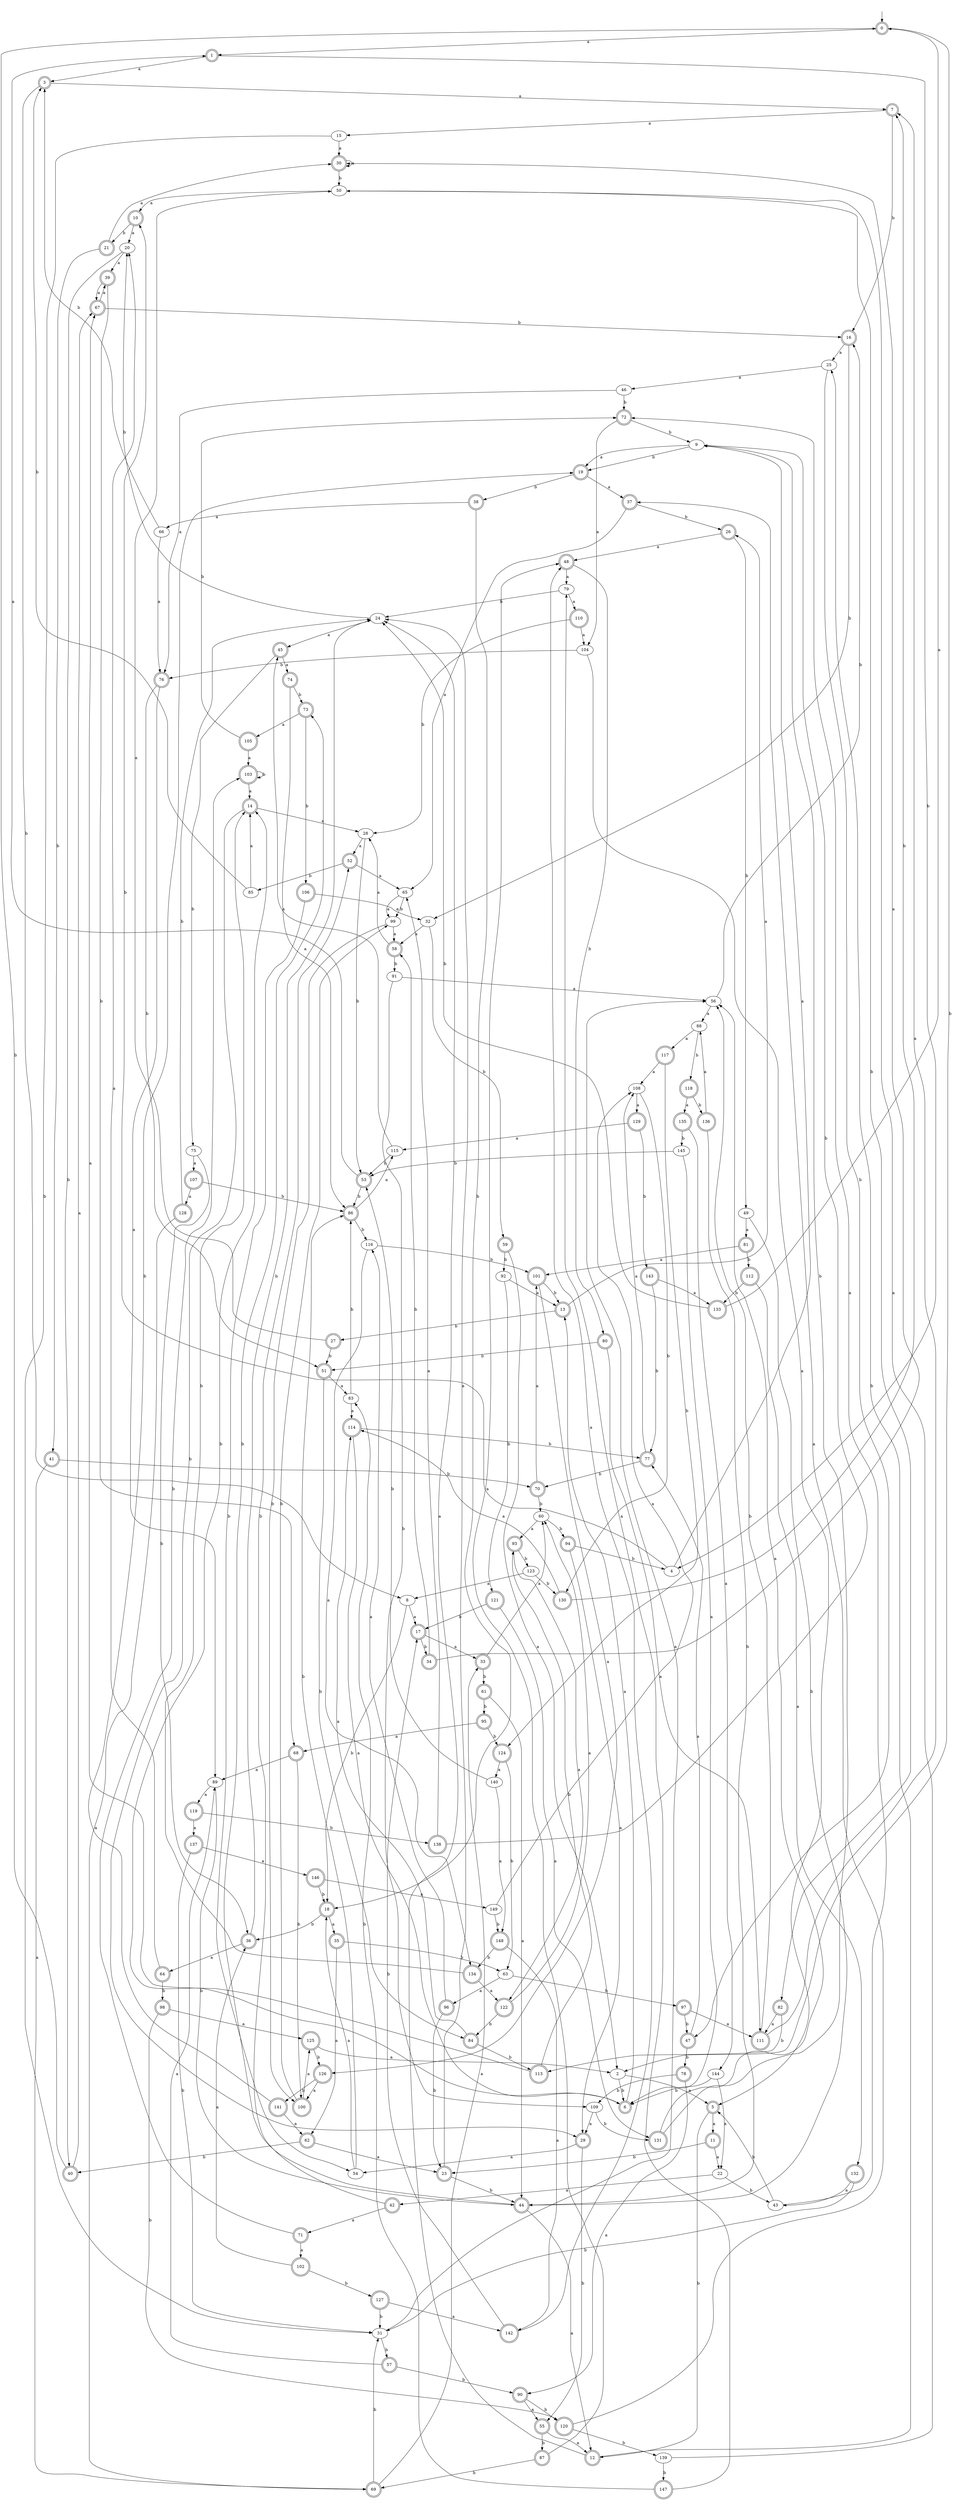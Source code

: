 digraph RandomDFA {
  __start0 [label="", shape=none];
  __start0 -> 0 [label=""];
  0 [shape=circle] [shape=doublecircle]
  0 -> 1 [label="a"]
  0 -> 2 [label="b"]
  1 [shape=doublecircle]
  1 -> 3 [label="a"]
  1 -> 4 [label="b"]
  2
  2 -> 5 [label="a"]
  2 -> 6 [label="b"]
  3 [shape=doublecircle]
  3 -> 7 [label="a"]
  3 -> 8 [label="b"]
  4
  4 -> 9 [label="a"]
  4 -> 10 [label="b"]
  5 [shape=doublecircle]
  5 -> 11 [label="a"]
  5 -> 12 [label="b"]
  6 [shape=doublecircle]
  6 -> 13 [label="a"]
  6 -> 14 [label="b"]
  7 [shape=doublecircle]
  7 -> 15 [label="a"]
  7 -> 16 [label="b"]
  8
  8 -> 17 [label="a"]
  8 -> 18 [label="b"]
  9
  9 -> 19 [label="a"]
  9 -> 19 [label="b"]
  10 [shape=doublecircle]
  10 -> 20 [label="a"]
  10 -> 21 [label="b"]
  11 [shape=doublecircle]
  11 -> 22 [label="a"]
  11 -> 23 [label="b"]
  12 [shape=doublecircle]
  12 -> 24 [label="a"]
  12 -> 25 [label="b"]
  13 [shape=doublecircle]
  13 -> 26 [label="a"]
  13 -> 27 [label="b"]
  14 [shape=doublecircle]
  14 -> 28 [label="a"]
  14 -> 29 [label="b"]
  15
  15 -> 30 [label="a"]
  15 -> 31 [label="b"]
  16 [shape=doublecircle]
  16 -> 25 [label="a"]
  16 -> 32 [label="b"]
  17 [shape=doublecircle]
  17 -> 33 [label="a"]
  17 -> 34 [label="b"]
  18 [shape=doublecircle]
  18 -> 35 [label="a"]
  18 -> 36 [label="b"]
  19 [shape=doublecircle]
  19 -> 37 [label="a"]
  19 -> 38 [label="b"]
  20
  20 -> 39 [label="a"]
  20 -> 40 [label="b"]
  21 [shape=doublecircle]
  21 -> 30 [label="a"]
  21 -> 41 [label="b"]
  22
  22 -> 42 [label="a"]
  22 -> 43 [label="b"]
  23 [shape=doublecircle]
  23 -> 24 [label="a"]
  23 -> 44 [label="b"]
  24
  24 -> 45 [label="a"]
  24 -> 20 [label="b"]
  25
  25 -> 46 [label="a"]
  25 -> 47 [label="b"]
  26 [shape=doublecircle]
  26 -> 48 [label="a"]
  26 -> 49 [label="b"]
  27 [shape=doublecircle]
  27 -> 50 [label="a"]
  27 -> 51 [label="b"]
  28
  28 -> 52 [label="a"]
  28 -> 53 [label="b"]
  29 [shape=doublecircle]
  29 -> 54 [label="a"]
  29 -> 55 [label="b"]
  30 [shape=doublecircle]
  30 -> 30 [label="a"]
  30 -> 50 [label="b"]
  31
  31 -> 56 [label="a"]
  31 -> 57 [label="b"]
  32
  32 -> 58 [label="a"]
  32 -> 59 [label="b"]
  33 [shape=doublecircle]
  33 -> 60 [label="a"]
  33 -> 61 [label="b"]
  34 [shape=doublecircle]
  34 -> 30 [label="a"]
  34 -> 58 [label="b"]
  35 [shape=doublecircle]
  35 -> 62 [label="a"]
  35 -> 63 [label="b"]
  36 [shape=doublecircle]
  36 -> 64 [label="a"]
  36 -> 24 [label="b"]
  37 [shape=doublecircle]
  37 -> 65 [label="a"]
  37 -> 26 [label="b"]
  38 [shape=doublecircle]
  38 -> 66 [label="a"]
  38 -> 18 [label="b"]
  39 [shape=doublecircle]
  39 -> 67 [label="a"]
  39 -> 68 [label="b"]
  40 [shape=doublecircle]
  40 -> 67 [label="a"]
  40 -> 0 [label="b"]
  41 [shape=doublecircle]
  41 -> 69 [label="a"]
  41 -> 70 [label="b"]
  42 [shape=doublecircle]
  42 -> 71 [label="a"]
  42 -> 52 [label="b"]
  43
  43 -> 72 [label="a"]
  43 -> 5 [label="b"]
  44 [shape=doublecircle]
  44 -> 12 [label="a"]
  44 -> 73 [label="b"]
  45 [shape=doublecircle]
  45 -> 74 [label="a"]
  45 -> 75 [label="b"]
  46
  46 -> 76 [label="a"]
  46 -> 72 [label="b"]
  47 [shape=doublecircle]
  47 -> 77 [label="a"]
  47 -> 78 [label="b"]
  48 [shape=doublecircle]
  48 -> 79 [label="a"]
  48 -> 80 [label="b"]
  49
  49 -> 81 [label="a"]
  49 -> 44 [label="b"]
  50
  50 -> 10 [label="a"]
  50 -> 82 [label="b"]
  51 [shape=doublecircle]
  51 -> 83 [label="a"]
  51 -> 84 [label="b"]
  52 [shape=doublecircle]
  52 -> 65 [label="a"]
  52 -> 85 [label="b"]
  53 [shape=doublecircle]
  53 -> 1 [label="a"]
  53 -> 86 [label="b"]
  54
  54 -> 18 [label="a"]
  54 -> 86 [label="b"]
  55 [shape=doublecircle]
  55 -> 12 [label="a"]
  55 -> 87 [label="b"]
  56
  56 -> 88 [label="a"]
  56 -> 16 [label="b"]
  57 [shape=doublecircle]
  57 -> 89 [label="a"]
  57 -> 90 [label="b"]
  58 [shape=doublecircle]
  58 -> 28 [label="a"]
  58 -> 91 [label="b"]
  59 [shape=doublecircle]
  59 -> 2 [label="a"]
  59 -> 92 [label="b"]
  60
  60 -> 93 [label="a"]
  60 -> 94 [label="b"]
  61 [shape=doublecircle]
  61 -> 44 [label="a"]
  61 -> 95 [label="b"]
  62 [shape=doublecircle]
  62 -> 23 [label="a"]
  62 -> 40 [label="b"]
  63
  63 -> 96 [label="a"]
  63 -> 97 [label="b"]
  64 [shape=doublecircle]
  64 -> 20 [label="a"]
  64 -> 98 [label="b"]
  65
  65 -> 99 [label="a"]
  65 -> 99 [label="b"]
  66
  66 -> 76 [label="a"]
  66 -> 3 [label="b"]
  67 [shape=doublecircle]
  67 -> 39 [label="a"]
  67 -> 16 [label="b"]
  68 [shape=doublecircle]
  68 -> 89 [label="a"]
  68 -> 100 [label="b"]
  69 [shape=doublecircle]
  69 -> 33 [label="a"]
  69 -> 31 [label="b"]
  70 [shape=doublecircle]
  70 -> 101 [label="a"]
  70 -> 60 [label="b"]
  71 [shape=doublecircle]
  71 -> 102 [label="a"]
  71 -> 103 [label="b"]
  72 [shape=doublecircle]
  72 -> 104 [label="a"]
  72 -> 9 [label="b"]
  73 [shape=doublecircle]
  73 -> 105 [label="a"]
  73 -> 106 [label="b"]
  74 [shape=doublecircle]
  74 -> 86 [label="a"]
  74 -> 73 [label="b"]
  75
  75 -> 107 [label="a"]
  75 -> 36 [label="b"]
  76 [shape=doublecircle]
  76 -> 89 [label="a"]
  76 -> 51 [label="b"]
  77 [shape=doublecircle]
  77 -> 108 [label="a"]
  77 -> 70 [label="b"]
  78 [shape=doublecircle]
  78 -> 90 [label="a"]
  78 -> 109 [label="b"]
  79
  79 -> 110 [label="a"]
  79 -> 24 [label="b"]
  80 [shape=doublecircle]
  80 -> 111 [label="a"]
  80 -> 51 [label="b"]
  81 [shape=doublecircle]
  81 -> 101 [label="a"]
  81 -> 112 [label="b"]
  82 [shape=doublecircle]
  82 -> 111 [label="a"]
  82 -> 113 [label="b"]
  83
  83 -> 114 [label="a"]
  83 -> 86 [label="b"]
  84 [shape=doublecircle]
  84 -> 114 [label="a"]
  84 -> 113 [label="b"]
  85
  85 -> 14 [label="a"]
  85 -> 3 [label="b"]
  86 [shape=doublecircle]
  86 -> 115 [label="a"]
  86 -> 116 [label="b"]
  87 [shape=doublecircle]
  87 -> 48 [label="a"]
  87 -> 69 [label="b"]
  88
  88 -> 117 [label="a"]
  88 -> 118 [label="b"]
  89
  89 -> 119 [label="a"]
  89 -> 44 [label="b"]
  90 [shape=doublecircle]
  90 -> 55 [label="a"]
  90 -> 120 [label="b"]
  91
  91 -> 56 [label="a"]
  91 -> 109 [label="b"]
  92
  92 -> 13 [label="a"]
  92 -> 121 [label="b"]
  93 [shape=doublecircle]
  93 -> 122 [label="a"]
  93 -> 123 [label="b"]
  94 [shape=doublecircle]
  94 -> 29 [label="a"]
  94 -> 4 [label="b"]
  95 [shape=doublecircle]
  95 -> 68 [label="a"]
  95 -> 124 [label="b"]
  96 [shape=doublecircle]
  96 -> 116 [label="a"]
  96 -> 23 [label="b"]
  97 [shape=doublecircle]
  97 -> 111 [label="a"]
  97 -> 47 [label="b"]
  98 [shape=doublecircle]
  98 -> 125 [label="a"]
  98 -> 120 [label="b"]
  99
  99 -> 58 [label="a"]
  99 -> 100 [label="b"]
  100 [shape=doublecircle]
  100 -> 125 [label="a"]
  100 -> 99 [label="b"]
  101 [shape=doublecircle]
  101 -> 126 [label="a"]
  101 -> 13 [label="b"]
  102 [shape=doublecircle]
  102 -> 36 [label="a"]
  102 -> 127 [label="b"]
  103 [shape=doublecircle]
  103 -> 14 [label="a"]
  103 -> 103 [label="b"]
  104
  104 -> 5 [label="a"]
  104 -> 76 [label="b"]
  105 [shape=doublecircle]
  105 -> 103 [label="a"]
  105 -> 72 [label="b"]
  106 [shape=doublecircle]
  106 -> 32 [label="a"]
  106 -> 54 [label="b"]
  107 [shape=doublecircle]
  107 -> 128 [label="a"]
  107 -> 86 [label="b"]
  108
  108 -> 129 [label="a"]
  108 -> 130 [label="b"]
  109
  109 -> 29 [label="a"]
  109 -> 131 [label="b"]
  110 [shape=doublecircle]
  110 -> 104 [label="a"]
  110 -> 28 [label="b"]
  111 [shape=doublecircle]
  111 -> 7 [label="a"]
  111 -> 56 [label="b"]
  112 [shape=doublecircle]
  112 -> 132 [label="a"]
  112 -> 133 [label="b"]
  113 [shape=doublecircle]
  113 -> 67 [label="a"]
  113 -> 93 [label="b"]
  114 [shape=doublecircle]
  114 -> 6 [label="a"]
  114 -> 77 [label="b"]
  115
  115 -> 45 [label="a"]
  115 -> 53 [label="b"]
  116
  116 -> 134 [label="a"]
  116 -> 101 [label="b"]
  117 [shape=doublecircle]
  117 -> 108 [label="a"]
  117 -> 124 [label="b"]
  118 [shape=doublecircle]
  118 -> 135 [label="a"]
  118 -> 136 [label="b"]
  119 [shape=doublecircle]
  119 -> 137 [label="a"]
  119 -> 138 [label="b"]
  120 [shape=doublecircle]
  120 -> 37 [label="a"]
  120 -> 139 [label="b"]
  121 [shape=doublecircle]
  121 -> 131 [label="a"]
  121 -> 17 [label="b"]
  122 [shape=doublecircle]
  122 -> 60 [label="a"]
  122 -> 84 [label="b"]
  123
  123 -> 8 [label="a"]
  123 -> 130 [label="b"]
  124 [shape=doublecircle]
  124 -> 140 [label="a"]
  124 -> 63 [label="b"]
  125 [shape=doublecircle]
  125 -> 2 [label="a"]
  125 -> 126 [label="b"]
  126 [shape=doublecircle]
  126 -> 100 [label="a"]
  126 -> 141 [label="b"]
  127 [shape=doublecircle]
  127 -> 142 [label="a"]
  127 -> 31 [label="b"]
  128 [shape=doublecircle]
  128 -> 69 [label="a"]
  128 -> 24 [label="b"]
  129 [shape=doublecircle]
  129 -> 115 [label="a"]
  129 -> 143 [label="b"]
  130 [shape=doublecircle]
  130 -> 114 [label="a"]
  130 -> 7 [label="b"]
  131 [shape=doublecircle]
  131 -> 56 [label="a"]
  131 -> 9 [label="b"]
  132 [shape=doublecircle]
  132 -> 43 [label="a"]
  132 -> 31 [label="b"]
  133 [shape=doublecircle]
  133 -> 0 [label="a"]
  133 -> 24 [label="b"]
  134 [shape=doublecircle]
  134 -> 122 [label="a"]
  134 -> 14 [label="b"]
  135 [shape=doublecircle]
  135 -> 144 [label="a"]
  135 -> 145 [label="b"]
  136 [shape=doublecircle]
  136 -> 88 [label="a"]
  136 -> 44 [label="b"]
  137 [shape=doublecircle]
  137 -> 146 [label="a"]
  137 -> 31 [label="b"]
  138 [shape=doublecircle]
  138 -> 65 [label="a"]
  138 -> 9 [label="b"]
  139
  139 -> 50 [label="a"]
  139 -> 147 [label="b"]
  140
  140 -> 148 [label="a"]
  140 -> 53 [label="b"]
  141 [shape=doublecircle]
  141 -> 62 [label="a"]
  141 -> 19 [label="b"]
  142 [shape=doublecircle]
  142 -> 48 [label="a"]
  142 -> 17 [label="b"]
  143 [shape=doublecircle]
  143 -> 133 [label="a"]
  143 -> 77 [label="b"]
  144
  144 -> 22 [label="a"]
  144 -> 6 [label="b"]
  145
  145 -> 6 [label="a"]
  145 -> 53 [label="b"]
  146 [shape=doublecircle]
  146 -> 149 [label="a"]
  146 -> 18 [label="b"]
  147 [shape=doublecircle]
  147 -> 79 [label="a"]
  147 -> 83 [label="b"]
  148 [shape=doublecircle]
  148 -> 142 [label="a"]
  148 -> 134 [label="b"]
  149
  149 -> 108 [label="a"]
  149 -> 148 [label="b"]
}
